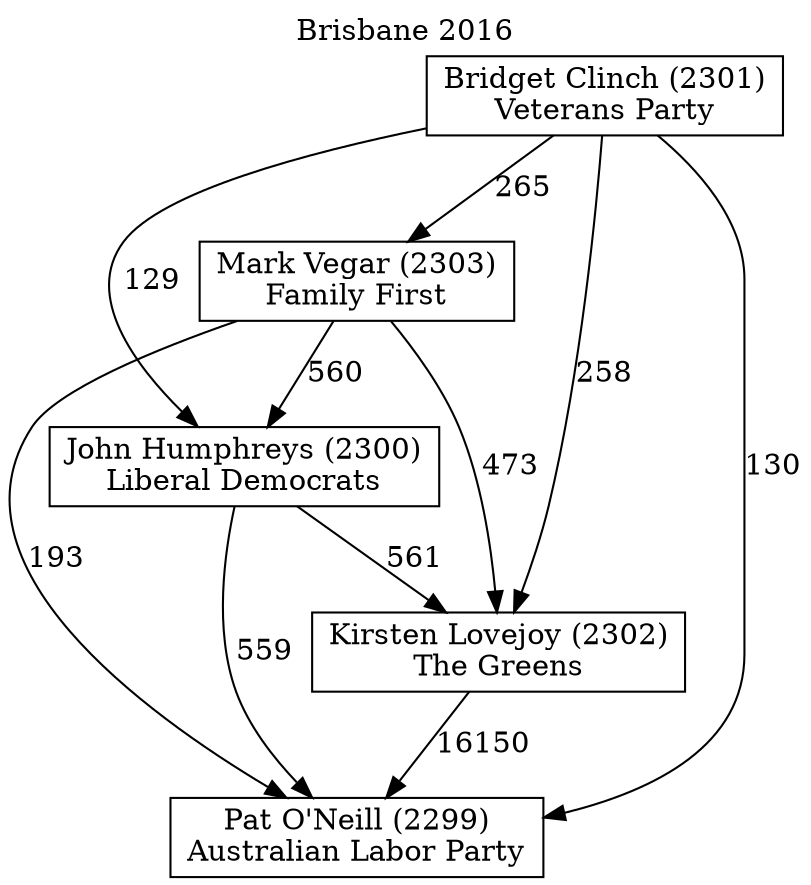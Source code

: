 // House preference flow
digraph "Pat O'Neill (2299)_Brisbane_2016" {
	graph [label="Brisbane 2016" labelloc=t mclimit=10]
	node [shape=box]
	"Kirsten Lovejoy (2302)" [label="Kirsten Lovejoy (2302)
The Greens"]
	"Bridget Clinch (2301)" [label="Bridget Clinch (2301)
Veterans Party"]
	"Mark Vegar (2303)" [label="Mark Vegar (2303)
Family First"]
	"Pat O'Neill (2299)" [label="Pat O'Neill (2299)
Australian Labor Party"]
	"John Humphreys (2300)" [label="John Humphreys (2300)
Liberal Democrats"]
	"Bridget Clinch (2301)" -> "Mark Vegar (2303)" [label=265]
	"Mark Vegar (2303)" -> "Pat O'Neill (2299)" [label=193]
	"John Humphreys (2300)" -> "Pat O'Neill (2299)" [label=559]
	"Bridget Clinch (2301)" -> "Pat O'Neill (2299)" [label=130]
	"John Humphreys (2300)" -> "Kirsten Lovejoy (2302)" [label=561]
	"Mark Vegar (2303)" -> "John Humphreys (2300)" [label=560]
	"Bridget Clinch (2301)" -> "John Humphreys (2300)" [label=129]
	"Bridget Clinch (2301)" -> "Kirsten Lovejoy (2302)" [label=258]
	"Kirsten Lovejoy (2302)" -> "Pat O'Neill (2299)" [label=16150]
	"Mark Vegar (2303)" -> "Kirsten Lovejoy (2302)" [label=473]
}
